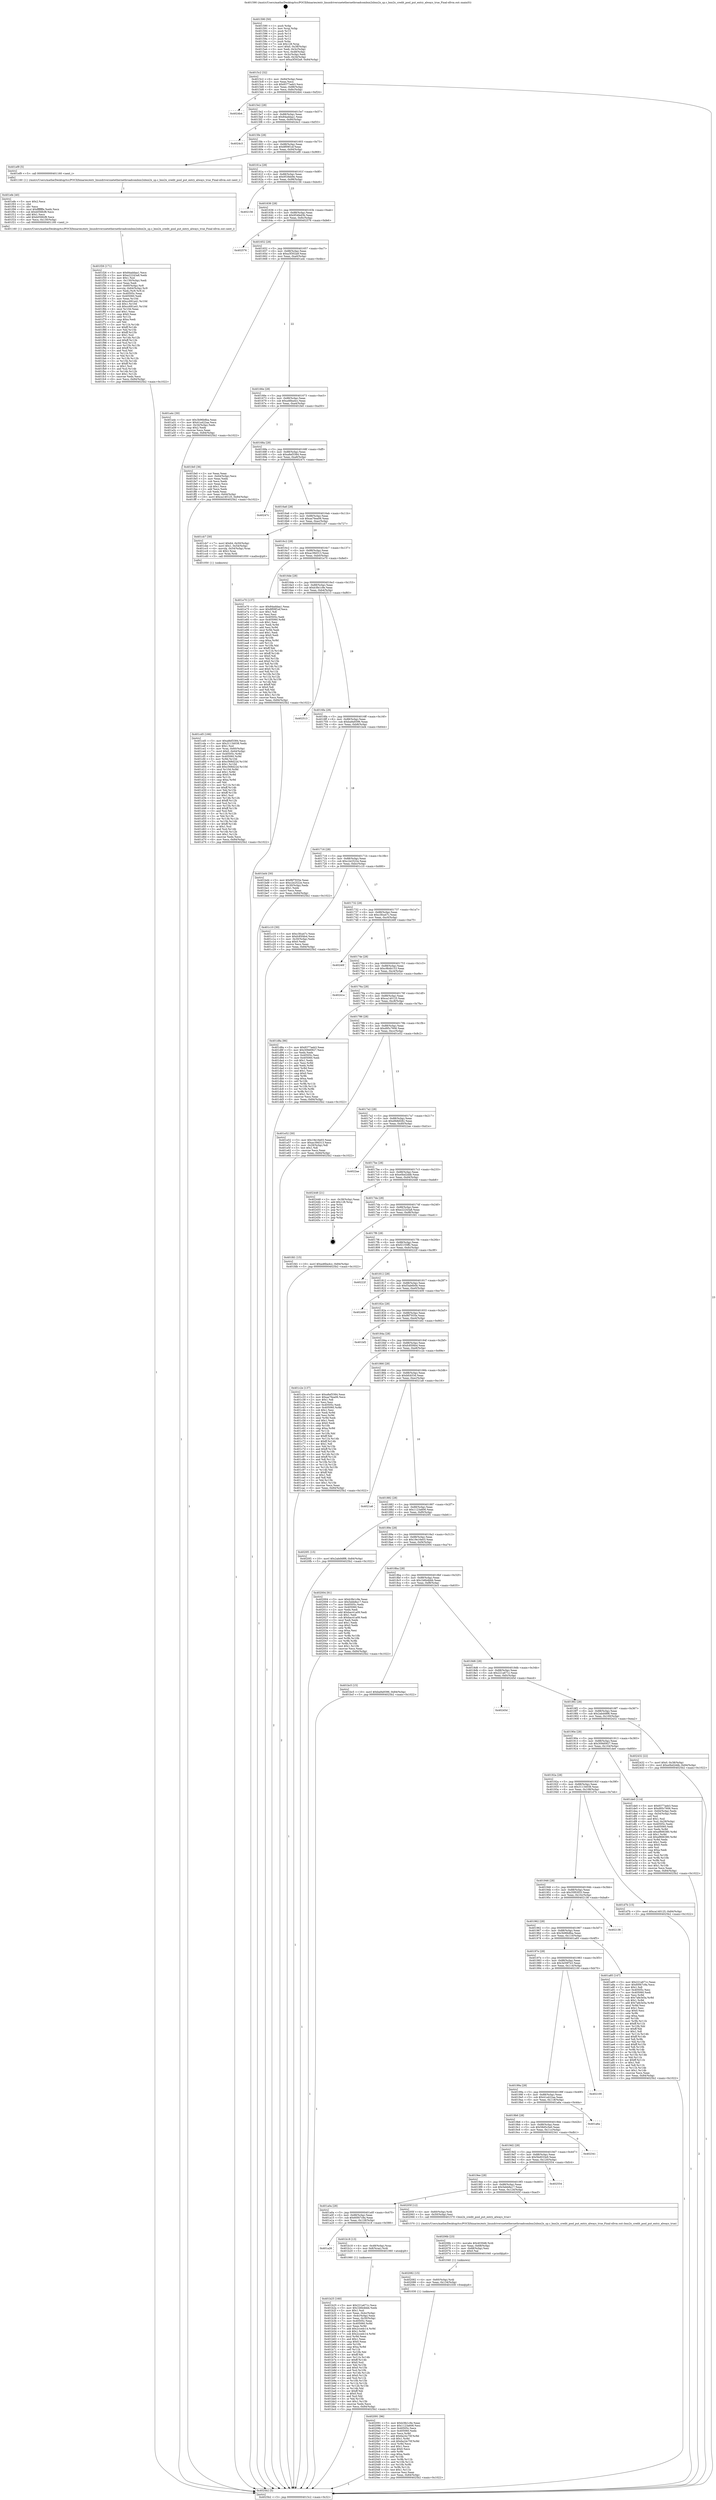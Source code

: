 digraph "0x401590" {
  label = "0x401590 (/mnt/c/Users/mathe/Desktop/tcc/POCII/binaries/extr_linuxdriversnetethernetbroadcombnx2xbnx2x_sp.c_bnx2x_credit_pool_put_entry_always_true_Final-ollvm.out::main(0))"
  labelloc = "t"
  node[shape=record]

  Entry [label="",width=0.3,height=0.3,shape=circle,fillcolor=black,style=filled]
  "0x4015c2" [label="{
     0x4015c2 [32]\l
     | [instrs]\l
     &nbsp;&nbsp;0x4015c2 \<+6\>: mov -0x84(%rbp),%eax\l
     &nbsp;&nbsp;0x4015c8 \<+2\>: mov %eax,%ecx\l
     &nbsp;&nbsp;0x4015ca \<+6\>: sub $0x8377aeb3,%ecx\l
     &nbsp;&nbsp;0x4015d0 \<+6\>: mov %eax,-0x88(%rbp)\l
     &nbsp;&nbsp;0x4015d6 \<+6\>: mov %ecx,-0x8c(%rbp)\l
     &nbsp;&nbsp;0x4015dc \<+6\>: je 00000000004024b4 \<main+0xf24\>\l
  }"]
  "0x4024b4" [label="{
     0x4024b4\l
  }", style=dashed]
  "0x4015e2" [label="{
     0x4015e2 [28]\l
     | [instrs]\l
     &nbsp;&nbsp;0x4015e2 \<+5\>: jmp 00000000004015e7 \<main+0x57\>\l
     &nbsp;&nbsp;0x4015e7 \<+6\>: mov -0x88(%rbp),%eax\l
     &nbsp;&nbsp;0x4015ed \<+5\>: sub $0x84addaa1,%eax\l
     &nbsp;&nbsp;0x4015f2 \<+6\>: mov %eax,-0x90(%rbp)\l
     &nbsp;&nbsp;0x4015f8 \<+6\>: je 00000000004024c3 \<main+0xf33\>\l
  }"]
  Exit [label="",width=0.3,height=0.3,shape=circle,fillcolor=black,style=filled,peripheries=2]
  "0x4024c3" [label="{
     0x4024c3\l
  }", style=dashed]
  "0x4015fe" [label="{
     0x4015fe [28]\l
     | [instrs]\l
     &nbsp;&nbsp;0x4015fe \<+5\>: jmp 0000000000401603 \<main+0x73\>\l
     &nbsp;&nbsp;0x401603 \<+6\>: mov -0x88(%rbp),%eax\l
     &nbsp;&nbsp;0x401609 \<+5\>: sub $0x8f09f1ef,%eax\l
     &nbsp;&nbsp;0x40160e \<+6\>: mov %eax,-0x94(%rbp)\l
     &nbsp;&nbsp;0x401614 \<+6\>: je 0000000000401ef9 \<main+0x969\>\l
  }"]
  "0x402091" [label="{
     0x402091 [96]\l
     | [instrs]\l
     &nbsp;&nbsp;0x402091 \<+5\>: mov $0xb3fe1c9e,%eax\l
     &nbsp;&nbsp;0x402096 \<+5\>: mov $0x1123a606,%esi\l
     &nbsp;&nbsp;0x40209b \<+7\>: mov 0x40505c,%ecx\l
     &nbsp;&nbsp;0x4020a2 \<+7\>: mov 0x405060,%edx\l
     &nbsp;&nbsp;0x4020a9 \<+3\>: mov %ecx,%r8d\l
     &nbsp;&nbsp;0x4020ac \<+7\>: add $0x6a24c70f,%r8d\l
     &nbsp;&nbsp;0x4020b3 \<+4\>: sub $0x1,%r8d\l
     &nbsp;&nbsp;0x4020b7 \<+7\>: sub $0x6a24c70f,%r8d\l
     &nbsp;&nbsp;0x4020be \<+4\>: imul %r8d,%ecx\l
     &nbsp;&nbsp;0x4020c2 \<+3\>: and $0x1,%ecx\l
     &nbsp;&nbsp;0x4020c5 \<+3\>: cmp $0x0,%ecx\l
     &nbsp;&nbsp;0x4020c8 \<+4\>: sete %r9b\l
     &nbsp;&nbsp;0x4020cc \<+3\>: cmp $0xa,%edx\l
     &nbsp;&nbsp;0x4020cf \<+4\>: setl %r10b\l
     &nbsp;&nbsp;0x4020d3 \<+3\>: mov %r9b,%r11b\l
     &nbsp;&nbsp;0x4020d6 \<+3\>: and %r10b,%r11b\l
     &nbsp;&nbsp;0x4020d9 \<+3\>: xor %r10b,%r9b\l
     &nbsp;&nbsp;0x4020dc \<+3\>: or %r9b,%r11b\l
     &nbsp;&nbsp;0x4020df \<+4\>: test $0x1,%r11b\l
     &nbsp;&nbsp;0x4020e3 \<+3\>: cmovne %esi,%eax\l
     &nbsp;&nbsp;0x4020e6 \<+6\>: mov %eax,-0x84(%rbp)\l
     &nbsp;&nbsp;0x4020ec \<+5\>: jmp 00000000004025b2 \<main+0x1022\>\l
  }"]
  "0x401ef9" [label="{
     0x401ef9 [5]\l
     | [instrs]\l
     &nbsp;&nbsp;0x401ef9 \<+5\>: call 0000000000401160 \<next_i\>\l
     | [calls]\l
     &nbsp;&nbsp;0x401160 \{1\} (/mnt/c/Users/mathe/Desktop/tcc/POCII/binaries/extr_linuxdriversnetethernetbroadcombnx2xbnx2x_sp.c_bnx2x_credit_pool_put_entry_always_true_Final-ollvm.out::next_i)\l
  }"]
  "0x40161a" [label="{
     0x40161a [28]\l
     | [instrs]\l
     &nbsp;&nbsp;0x40161a \<+5\>: jmp 000000000040161f \<main+0x8f\>\l
     &nbsp;&nbsp;0x40161f \<+6\>: mov -0x88(%rbp),%eax\l
     &nbsp;&nbsp;0x401625 \<+5\>: sub $0x953feb9e,%eax\l
     &nbsp;&nbsp;0x40162a \<+6\>: mov %eax,-0x98(%rbp)\l
     &nbsp;&nbsp;0x401630 \<+6\>: je 0000000000402156 \<main+0xbc6\>\l
  }"]
  "0x402082" [label="{
     0x402082 [15]\l
     | [instrs]\l
     &nbsp;&nbsp;0x402082 \<+4\>: mov -0x60(%rbp),%rdi\l
     &nbsp;&nbsp;0x402086 \<+6\>: mov %eax,-0x134(%rbp)\l
     &nbsp;&nbsp;0x40208c \<+5\>: call 0000000000401030 \<free@plt\>\l
     | [calls]\l
     &nbsp;&nbsp;0x401030 \{1\} (unknown)\l
  }"]
  "0x402156" [label="{
     0x402156\l
  }", style=dashed]
  "0x401636" [label="{
     0x401636 [28]\l
     | [instrs]\l
     &nbsp;&nbsp;0x401636 \<+5\>: jmp 000000000040163b \<main+0xab\>\l
     &nbsp;&nbsp;0x40163b \<+6\>: mov -0x88(%rbp),%eax\l
     &nbsp;&nbsp;0x401641 \<+5\>: sub $0x954fed3b,%eax\l
     &nbsp;&nbsp;0x401646 \<+6\>: mov %eax,-0x9c(%rbp)\l
     &nbsp;&nbsp;0x40164c \<+6\>: je 0000000000402576 \<main+0xfe6\>\l
  }"]
  "0x40206b" [label="{
     0x40206b [23]\l
     | [instrs]\l
     &nbsp;&nbsp;0x40206b \<+10\>: movabs $0x4030d6,%rdi\l
     &nbsp;&nbsp;0x402075 \<+3\>: mov %eax,-0x68(%rbp)\l
     &nbsp;&nbsp;0x402078 \<+3\>: mov -0x68(%rbp),%esi\l
     &nbsp;&nbsp;0x40207b \<+2\>: mov $0x0,%al\l
     &nbsp;&nbsp;0x40207d \<+5\>: call 0000000000401040 \<printf@plt\>\l
     | [calls]\l
     &nbsp;&nbsp;0x401040 \{1\} (unknown)\l
  }"]
  "0x402576" [label="{
     0x402576\l
  }", style=dashed]
  "0x401652" [label="{
     0x401652 [28]\l
     | [instrs]\l
     &nbsp;&nbsp;0x401652 \<+5\>: jmp 0000000000401657 \<main+0xc7\>\l
     &nbsp;&nbsp;0x401657 \<+6\>: mov -0x88(%rbp),%eax\l
     &nbsp;&nbsp;0x40165d \<+5\>: sub $0xa3f302a9,%eax\l
     &nbsp;&nbsp;0x401662 \<+6\>: mov %eax,-0xa0(%rbp)\l
     &nbsp;&nbsp;0x401668 \<+6\>: je 0000000000401a4c \<main+0x4bc\>\l
  }"]
  "0x401f26" [label="{
     0x401f26 [171]\l
     | [instrs]\l
     &nbsp;&nbsp;0x401f26 \<+5\>: mov $0x84addaa1,%ecx\l
     &nbsp;&nbsp;0x401f2b \<+5\>: mov $0xe22243a8,%edx\l
     &nbsp;&nbsp;0x401f30 \<+3\>: mov $0x1,%sil\l
     &nbsp;&nbsp;0x401f33 \<+6\>: mov -0x130(%rbp),%edi\l
     &nbsp;&nbsp;0x401f39 \<+3\>: imul %eax,%edi\l
     &nbsp;&nbsp;0x401f3c \<+4\>: mov -0x60(%rbp),%r8\l
     &nbsp;&nbsp;0x401f40 \<+4\>: movslq -0x64(%rbp),%r9\l
     &nbsp;&nbsp;0x401f44 \<+4\>: mov %edi,(%r8,%r9,4)\l
     &nbsp;&nbsp;0x401f48 \<+7\>: mov 0x40505c,%eax\l
     &nbsp;&nbsp;0x401f4f \<+7\>: mov 0x405060,%edi\l
     &nbsp;&nbsp;0x401f56 \<+3\>: mov %eax,%r10d\l
     &nbsp;&nbsp;0x401f59 \<+7\>: add $0xcc691a41,%r10d\l
     &nbsp;&nbsp;0x401f60 \<+4\>: sub $0x1,%r10d\l
     &nbsp;&nbsp;0x401f64 \<+7\>: sub $0xcc691a41,%r10d\l
     &nbsp;&nbsp;0x401f6b \<+4\>: imul %r10d,%eax\l
     &nbsp;&nbsp;0x401f6f \<+3\>: and $0x1,%eax\l
     &nbsp;&nbsp;0x401f72 \<+3\>: cmp $0x0,%eax\l
     &nbsp;&nbsp;0x401f75 \<+4\>: sete %r11b\l
     &nbsp;&nbsp;0x401f79 \<+3\>: cmp $0xa,%edi\l
     &nbsp;&nbsp;0x401f7c \<+3\>: setl %bl\l
     &nbsp;&nbsp;0x401f7f \<+3\>: mov %r11b,%r14b\l
     &nbsp;&nbsp;0x401f82 \<+4\>: xor $0xff,%r14b\l
     &nbsp;&nbsp;0x401f86 \<+3\>: mov %bl,%r15b\l
     &nbsp;&nbsp;0x401f89 \<+4\>: xor $0xff,%r15b\l
     &nbsp;&nbsp;0x401f8d \<+4\>: xor $0x1,%sil\l
     &nbsp;&nbsp;0x401f91 \<+3\>: mov %r14b,%r12b\l
     &nbsp;&nbsp;0x401f94 \<+4\>: and $0xff,%r12b\l
     &nbsp;&nbsp;0x401f98 \<+3\>: and %sil,%r11b\l
     &nbsp;&nbsp;0x401f9b \<+3\>: mov %r15b,%r13b\l
     &nbsp;&nbsp;0x401f9e \<+4\>: and $0xff,%r13b\l
     &nbsp;&nbsp;0x401fa2 \<+3\>: and %sil,%bl\l
     &nbsp;&nbsp;0x401fa5 \<+3\>: or %r11b,%r12b\l
     &nbsp;&nbsp;0x401fa8 \<+3\>: or %bl,%r13b\l
     &nbsp;&nbsp;0x401fab \<+3\>: xor %r13b,%r12b\l
     &nbsp;&nbsp;0x401fae \<+3\>: or %r15b,%r14b\l
     &nbsp;&nbsp;0x401fb1 \<+4\>: xor $0xff,%r14b\l
     &nbsp;&nbsp;0x401fb5 \<+4\>: or $0x1,%sil\l
     &nbsp;&nbsp;0x401fb9 \<+3\>: and %sil,%r14b\l
     &nbsp;&nbsp;0x401fbc \<+3\>: or %r14b,%r12b\l
     &nbsp;&nbsp;0x401fbf \<+4\>: test $0x1,%r12b\l
     &nbsp;&nbsp;0x401fc3 \<+3\>: cmovne %edx,%ecx\l
     &nbsp;&nbsp;0x401fc6 \<+6\>: mov %ecx,-0x84(%rbp)\l
     &nbsp;&nbsp;0x401fcc \<+5\>: jmp 00000000004025b2 \<main+0x1022\>\l
  }"]
  "0x401a4c" [label="{
     0x401a4c [30]\l
     | [instrs]\l
     &nbsp;&nbsp;0x401a4c \<+5\>: mov $0x3b96b8ba,%eax\l
     &nbsp;&nbsp;0x401a51 \<+5\>: mov $0x41a422aa,%ecx\l
     &nbsp;&nbsp;0x401a56 \<+3\>: mov -0x34(%rbp),%edx\l
     &nbsp;&nbsp;0x401a59 \<+3\>: cmp $0x2,%edx\l
     &nbsp;&nbsp;0x401a5c \<+3\>: cmovne %ecx,%eax\l
     &nbsp;&nbsp;0x401a5f \<+6\>: mov %eax,-0x84(%rbp)\l
     &nbsp;&nbsp;0x401a65 \<+5\>: jmp 00000000004025b2 \<main+0x1022\>\l
  }"]
  "0x40166e" [label="{
     0x40166e [28]\l
     | [instrs]\l
     &nbsp;&nbsp;0x40166e \<+5\>: jmp 0000000000401673 \<main+0xe3\>\l
     &nbsp;&nbsp;0x401673 \<+6\>: mov -0x88(%rbp),%eax\l
     &nbsp;&nbsp;0x401679 \<+5\>: sub $0xa46ba4cc,%eax\l
     &nbsp;&nbsp;0x40167e \<+6\>: mov %eax,-0xa4(%rbp)\l
     &nbsp;&nbsp;0x401684 \<+6\>: je 0000000000401fe0 \<main+0xa50\>\l
  }"]
  "0x4025b2" [label="{
     0x4025b2 [5]\l
     | [instrs]\l
     &nbsp;&nbsp;0x4025b2 \<+5\>: jmp 00000000004015c2 \<main+0x32\>\l
  }"]
  "0x401590" [label="{
     0x401590 [50]\l
     | [instrs]\l
     &nbsp;&nbsp;0x401590 \<+1\>: push %rbp\l
     &nbsp;&nbsp;0x401591 \<+3\>: mov %rsp,%rbp\l
     &nbsp;&nbsp;0x401594 \<+2\>: push %r15\l
     &nbsp;&nbsp;0x401596 \<+2\>: push %r14\l
     &nbsp;&nbsp;0x401598 \<+2\>: push %r13\l
     &nbsp;&nbsp;0x40159a \<+2\>: push %r12\l
     &nbsp;&nbsp;0x40159c \<+1\>: push %rbx\l
     &nbsp;&nbsp;0x40159d \<+7\>: sub $0x128,%rsp\l
     &nbsp;&nbsp;0x4015a4 \<+7\>: movl $0x0,-0x38(%rbp)\l
     &nbsp;&nbsp;0x4015ab \<+3\>: mov %edi,-0x3c(%rbp)\l
     &nbsp;&nbsp;0x4015ae \<+4\>: mov %rsi,-0x48(%rbp)\l
     &nbsp;&nbsp;0x4015b2 \<+3\>: mov -0x3c(%rbp),%edi\l
     &nbsp;&nbsp;0x4015b5 \<+3\>: mov %edi,-0x34(%rbp)\l
     &nbsp;&nbsp;0x4015b8 \<+10\>: movl $0xa3f302a9,-0x84(%rbp)\l
  }"]
  "0x401efe" [label="{
     0x401efe [40]\l
     | [instrs]\l
     &nbsp;&nbsp;0x401efe \<+5\>: mov $0x2,%ecx\l
     &nbsp;&nbsp;0x401f03 \<+1\>: cltd\l
     &nbsp;&nbsp;0x401f04 \<+2\>: idiv %ecx\l
     &nbsp;&nbsp;0x401f06 \<+6\>: imul $0xfffffffe,%edx,%ecx\l
     &nbsp;&nbsp;0x401f0c \<+6\>: sub $0xb056fcf8,%ecx\l
     &nbsp;&nbsp;0x401f12 \<+3\>: add $0x1,%ecx\l
     &nbsp;&nbsp;0x401f15 \<+6\>: add $0xb056fcf8,%ecx\l
     &nbsp;&nbsp;0x401f1b \<+6\>: mov %ecx,-0x130(%rbp)\l
     &nbsp;&nbsp;0x401f21 \<+5\>: call 0000000000401160 \<next_i\>\l
     | [calls]\l
     &nbsp;&nbsp;0x401160 \{1\} (/mnt/c/Users/mathe/Desktop/tcc/POCII/binaries/extr_linuxdriversnetethernetbroadcombnx2xbnx2x_sp.c_bnx2x_credit_pool_put_entry_always_true_Final-ollvm.out::next_i)\l
  }"]
  "0x401fe0" [label="{
     0x401fe0 [36]\l
     | [instrs]\l
     &nbsp;&nbsp;0x401fe0 \<+2\>: xor %eax,%eax\l
     &nbsp;&nbsp;0x401fe2 \<+3\>: mov -0x64(%rbp),%ecx\l
     &nbsp;&nbsp;0x401fe5 \<+2\>: mov %eax,%edx\l
     &nbsp;&nbsp;0x401fe7 \<+2\>: sub %ecx,%edx\l
     &nbsp;&nbsp;0x401fe9 \<+2\>: mov %eax,%ecx\l
     &nbsp;&nbsp;0x401feb \<+3\>: sub $0x1,%ecx\l
     &nbsp;&nbsp;0x401fee \<+2\>: add %ecx,%edx\l
     &nbsp;&nbsp;0x401ff0 \<+2\>: sub %edx,%eax\l
     &nbsp;&nbsp;0x401ff2 \<+3\>: mov %eax,-0x64(%rbp)\l
     &nbsp;&nbsp;0x401ff5 \<+10\>: movl $0xca140125,-0x84(%rbp)\l
     &nbsp;&nbsp;0x401fff \<+5\>: jmp 00000000004025b2 \<main+0x1022\>\l
  }"]
  "0x40168a" [label="{
     0x40168a [28]\l
     | [instrs]\l
     &nbsp;&nbsp;0x40168a \<+5\>: jmp 000000000040168f \<main+0xff\>\l
     &nbsp;&nbsp;0x40168f \<+6\>: mov -0x88(%rbp),%eax\l
     &nbsp;&nbsp;0x401695 \<+5\>: sub $0xa8ef3384,%eax\l
     &nbsp;&nbsp;0x40169a \<+6\>: mov %eax,-0xa8(%rbp)\l
     &nbsp;&nbsp;0x4016a0 \<+6\>: je 000000000040247c \<main+0xeec\>\l
  }"]
  "0x401cd5" [label="{
     0x401cd5 [166]\l
     | [instrs]\l
     &nbsp;&nbsp;0x401cd5 \<+5\>: mov $0xa8ef3384,%ecx\l
     &nbsp;&nbsp;0x401cda \<+5\>: mov $0x31134038,%edx\l
     &nbsp;&nbsp;0x401cdf \<+3\>: mov $0x1,%sil\l
     &nbsp;&nbsp;0x401ce2 \<+4\>: mov %rax,-0x60(%rbp)\l
     &nbsp;&nbsp;0x401ce6 \<+7\>: movl $0x0,-0x64(%rbp)\l
     &nbsp;&nbsp;0x401ced \<+8\>: mov 0x40505c,%r8d\l
     &nbsp;&nbsp;0x401cf5 \<+8\>: mov 0x405060,%r9d\l
     &nbsp;&nbsp;0x401cfd \<+3\>: mov %r8d,%r10d\l
     &nbsp;&nbsp;0x401d00 \<+7\>: sub $0xc568d22d,%r10d\l
     &nbsp;&nbsp;0x401d07 \<+4\>: sub $0x1,%r10d\l
     &nbsp;&nbsp;0x401d0b \<+7\>: add $0xc568d22d,%r10d\l
     &nbsp;&nbsp;0x401d12 \<+4\>: imul %r10d,%r8d\l
     &nbsp;&nbsp;0x401d16 \<+4\>: and $0x1,%r8d\l
     &nbsp;&nbsp;0x401d1a \<+4\>: cmp $0x0,%r8d\l
     &nbsp;&nbsp;0x401d1e \<+4\>: sete %r11b\l
     &nbsp;&nbsp;0x401d22 \<+4\>: cmp $0xa,%r9d\l
     &nbsp;&nbsp;0x401d26 \<+3\>: setl %bl\l
     &nbsp;&nbsp;0x401d29 \<+3\>: mov %r11b,%r14b\l
     &nbsp;&nbsp;0x401d2c \<+4\>: xor $0xff,%r14b\l
     &nbsp;&nbsp;0x401d30 \<+3\>: mov %bl,%r15b\l
     &nbsp;&nbsp;0x401d33 \<+4\>: xor $0xff,%r15b\l
     &nbsp;&nbsp;0x401d37 \<+4\>: xor $0x1,%sil\l
     &nbsp;&nbsp;0x401d3b \<+3\>: mov %r14b,%r12b\l
     &nbsp;&nbsp;0x401d3e \<+4\>: and $0xff,%r12b\l
     &nbsp;&nbsp;0x401d42 \<+3\>: and %sil,%r11b\l
     &nbsp;&nbsp;0x401d45 \<+3\>: mov %r15b,%r13b\l
     &nbsp;&nbsp;0x401d48 \<+4\>: and $0xff,%r13b\l
     &nbsp;&nbsp;0x401d4c \<+3\>: and %sil,%bl\l
     &nbsp;&nbsp;0x401d4f \<+3\>: or %r11b,%r12b\l
     &nbsp;&nbsp;0x401d52 \<+3\>: or %bl,%r13b\l
     &nbsp;&nbsp;0x401d55 \<+3\>: xor %r13b,%r12b\l
     &nbsp;&nbsp;0x401d58 \<+3\>: or %r15b,%r14b\l
     &nbsp;&nbsp;0x401d5b \<+4\>: xor $0xff,%r14b\l
     &nbsp;&nbsp;0x401d5f \<+4\>: or $0x1,%sil\l
     &nbsp;&nbsp;0x401d63 \<+3\>: and %sil,%r14b\l
     &nbsp;&nbsp;0x401d66 \<+3\>: or %r14b,%r12b\l
     &nbsp;&nbsp;0x401d69 \<+4\>: test $0x1,%r12b\l
     &nbsp;&nbsp;0x401d6d \<+3\>: cmovne %edx,%ecx\l
     &nbsp;&nbsp;0x401d70 \<+6\>: mov %ecx,-0x84(%rbp)\l
     &nbsp;&nbsp;0x401d76 \<+5\>: jmp 00000000004025b2 \<main+0x1022\>\l
  }"]
  "0x40247c" [label="{
     0x40247c\l
  }", style=dashed]
  "0x4016a6" [label="{
     0x4016a6 [28]\l
     | [instrs]\l
     &nbsp;&nbsp;0x4016a6 \<+5\>: jmp 00000000004016ab \<main+0x11b\>\l
     &nbsp;&nbsp;0x4016ab \<+6\>: mov -0x88(%rbp),%eax\l
     &nbsp;&nbsp;0x4016b1 \<+5\>: sub $0xaa76ea06,%eax\l
     &nbsp;&nbsp;0x4016b6 \<+6\>: mov %eax,-0xac(%rbp)\l
     &nbsp;&nbsp;0x4016bc \<+6\>: je 0000000000401cb7 \<main+0x727\>\l
  }"]
  "0x401b25" [label="{
     0x401b25 [160]\l
     | [instrs]\l
     &nbsp;&nbsp;0x401b25 \<+5\>: mov $0x221a671c,%ecx\l
     &nbsp;&nbsp;0x401b2a \<+5\>: mov $0x1b6b4bbb,%edx\l
     &nbsp;&nbsp;0x401b2f \<+3\>: mov $0x1,%sil\l
     &nbsp;&nbsp;0x401b32 \<+3\>: mov %eax,-0x4c(%rbp)\l
     &nbsp;&nbsp;0x401b35 \<+3\>: mov -0x4c(%rbp),%eax\l
     &nbsp;&nbsp;0x401b38 \<+3\>: mov %eax,-0x30(%rbp)\l
     &nbsp;&nbsp;0x401b3b \<+7\>: mov 0x40505c,%eax\l
     &nbsp;&nbsp;0x401b42 \<+8\>: mov 0x405060,%r8d\l
     &nbsp;&nbsp;0x401b4a \<+3\>: mov %eax,%r9d\l
     &nbsp;&nbsp;0x401b4d \<+7\>: add $0x2ccedc14,%r9d\l
     &nbsp;&nbsp;0x401b54 \<+4\>: sub $0x1,%r9d\l
     &nbsp;&nbsp;0x401b58 \<+7\>: sub $0x2ccedc14,%r9d\l
     &nbsp;&nbsp;0x401b5f \<+4\>: imul %r9d,%eax\l
     &nbsp;&nbsp;0x401b63 \<+3\>: and $0x1,%eax\l
     &nbsp;&nbsp;0x401b66 \<+3\>: cmp $0x0,%eax\l
     &nbsp;&nbsp;0x401b69 \<+4\>: sete %r10b\l
     &nbsp;&nbsp;0x401b6d \<+4\>: cmp $0xa,%r8d\l
     &nbsp;&nbsp;0x401b71 \<+4\>: setl %r11b\l
     &nbsp;&nbsp;0x401b75 \<+3\>: mov %r10b,%bl\l
     &nbsp;&nbsp;0x401b78 \<+3\>: xor $0xff,%bl\l
     &nbsp;&nbsp;0x401b7b \<+3\>: mov %r11b,%r14b\l
     &nbsp;&nbsp;0x401b7e \<+4\>: xor $0xff,%r14b\l
     &nbsp;&nbsp;0x401b82 \<+4\>: xor $0x0,%sil\l
     &nbsp;&nbsp;0x401b86 \<+3\>: mov %bl,%r15b\l
     &nbsp;&nbsp;0x401b89 \<+4\>: and $0x0,%r15b\l
     &nbsp;&nbsp;0x401b8d \<+3\>: and %sil,%r10b\l
     &nbsp;&nbsp;0x401b90 \<+3\>: mov %r14b,%r12b\l
     &nbsp;&nbsp;0x401b93 \<+4\>: and $0x0,%r12b\l
     &nbsp;&nbsp;0x401b97 \<+3\>: and %sil,%r11b\l
     &nbsp;&nbsp;0x401b9a \<+3\>: or %r10b,%r15b\l
     &nbsp;&nbsp;0x401b9d \<+3\>: or %r11b,%r12b\l
     &nbsp;&nbsp;0x401ba0 \<+3\>: xor %r12b,%r15b\l
     &nbsp;&nbsp;0x401ba3 \<+3\>: or %r14b,%bl\l
     &nbsp;&nbsp;0x401ba6 \<+3\>: xor $0xff,%bl\l
     &nbsp;&nbsp;0x401ba9 \<+4\>: or $0x0,%sil\l
     &nbsp;&nbsp;0x401bad \<+3\>: and %sil,%bl\l
     &nbsp;&nbsp;0x401bb0 \<+3\>: or %bl,%r15b\l
     &nbsp;&nbsp;0x401bb3 \<+4\>: test $0x1,%r15b\l
     &nbsp;&nbsp;0x401bb7 \<+3\>: cmovne %edx,%ecx\l
     &nbsp;&nbsp;0x401bba \<+6\>: mov %ecx,-0x84(%rbp)\l
     &nbsp;&nbsp;0x401bc0 \<+5\>: jmp 00000000004025b2 \<main+0x1022\>\l
  }"]
  "0x401cb7" [label="{
     0x401cb7 [30]\l
     | [instrs]\l
     &nbsp;&nbsp;0x401cb7 \<+7\>: movl $0x64,-0x50(%rbp)\l
     &nbsp;&nbsp;0x401cbe \<+7\>: movl $0x1,-0x54(%rbp)\l
     &nbsp;&nbsp;0x401cc5 \<+4\>: movslq -0x54(%rbp),%rax\l
     &nbsp;&nbsp;0x401cc9 \<+4\>: shl $0x2,%rax\l
     &nbsp;&nbsp;0x401ccd \<+3\>: mov %rax,%rdi\l
     &nbsp;&nbsp;0x401cd0 \<+5\>: call 0000000000401050 \<malloc@plt\>\l
     | [calls]\l
     &nbsp;&nbsp;0x401050 \{1\} (unknown)\l
  }"]
  "0x4016c2" [label="{
     0x4016c2 [28]\l
     | [instrs]\l
     &nbsp;&nbsp;0x4016c2 \<+5\>: jmp 00000000004016c7 \<main+0x137\>\l
     &nbsp;&nbsp;0x4016c7 \<+6\>: mov -0x88(%rbp),%eax\l
     &nbsp;&nbsp;0x4016cd \<+5\>: sub $0xac39d313,%eax\l
     &nbsp;&nbsp;0x4016d2 \<+6\>: mov %eax,-0xb0(%rbp)\l
     &nbsp;&nbsp;0x4016d8 \<+6\>: je 0000000000401e70 \<main+0x8e0\>\l
  }"]
  "0x401a26" [label="{
     0x401a26\l
  }", style=dashed]
  "0x401e70" [label="{
     0x401e70 [137]\l
     | [instrs]\l
     &nbsp;&nbsp;0x401e70 \<+5\>: mov $0x84addaa1,%eax\l
     &nbsp;&nbsp;0x401e75 \<+5\>: mov $0x8f09f1ef,%ecx\l
     &nbsp;&nbsp;0x401e7a \<+2\>: mov $0x1,%dl\l
     &nbsp;&nbsp;0x401e7c \<+2\>: xor %esi,%esi\l
     &nbsp;&nbsp;0x401e7e \<+7\>: mov 0x40505c,%edi\l
     &nbsp;&nbsp;0x401e85 \<+8\>: mov 0x405060,%r8d\l
     &nbsp;&nbsp;0x401e8d \<+3\>: sub $0x1,%esi\l
     &nbsp;&nbsp;0x401e90 \<+3\>: mov %edi,%r9d\l
     &nbsp;&nbsp;0x401e93 \<+3\>: add %esi,%r9d\l
     &nbsp;&nbsp;0x401e96 \<+4\>: imul %r9d,%edi\l
     &nbsp;&nbsp;0x401e9a \<+3\>: and $0x1,%edi\l
     &nbsp;&nbsp;0x401e9d \<+3\>: cmp $0x0,%edi\l
     &nbsp;&nbsp;0x401ea0 \<+4\>: sete %r10b\l
     &nbsp;&nbsp;0x401ea4 \<+4\>: cmp $0xa,%r8d\l
     &nbsp;&nbsp;0x401ea8 \<+4\>: setl %r11b\l
     &nbsp;&nbsp;0x401eac \<+3\>: mov %r10b,%bl\l
     &nbsp;&nbsp;0x401eaf \<+3\>: xor $0xff,%bl\l
     &nbsp;&nbsp;0x401eb2 \<+3\>: mov %r11b,%r14b\l
     &nbsp;&nbsp;0x401eb5 \<+4\>: xor $0xff,%r14b\l
     &nbsp;&nbsp;0x401eb9 \<+3\>: xor $0x0,%dl\l
     &nbsp;&nbsp;0x401ebc \<+3\>: mov %bl,%r15b\l
     &nbsp;&nbsp;0x401ebf \<+4\>: and $0x0,%r15b\l
     &nbsp;&nbsp;0x401ec3 \<+3\>: and %dl,%r10b\l
     &nbsp;&nbsp;0x401ec6 \<+3\>: mov %r14b,%r12b\l
     &nbsp;&nbsp;0x401ec9 \<+4\>: and $0x0,%r12b\l
     &nbsp;&nbsp;0x401ecd \<+3\>: and %dl,%r11b\l
     &nbsp;&nbsp;0x401ed0 \<+3\>: or %r10b,%r15b\l
     &nbsp;&nbsp;0x401ed3 \<+3\>: or %r11b,%r12b\l
     &nbsp;&nbsp;0x401ed6 \<+3\>: xor %r12b,%r15b\l
     &nbsp;&nbsp;0x401ed9 \<+3\>: or %r14b,%bl\l
     &nbsp;&nbsp;0x401edc \<+3\>: xor $0xff,%bl\l
     &nbsp;&nbsp;0x401edf \<+3\>: or $0x0,%dl\l
     &nbsp;&nbsp;0x401ee2 \<+2\>: and %dl,%bl\l
     &nbsp;&nbsp;0x401ee4 \<+3\>: or %bl,%r15b\l
     &nbsp;&nbsp;0x401ee7 \<+4\>: test $0x1,%r15b\l
     &nbsp;&nbsp;0x401eeb \<+3\>: cmovne %ecx,%eax\l
     &nbsp;&nbsp;0x401eee \<+6\>: mov %eax,-0x84(%rbp)\l
     &nbsp;&nbsp;0x401ef4 \<+5\>: jmp 00000000004025b2 \<main+0x1022\>\l
  }"]
  "0x4016de" [label="{
     0x4016de [28]\l
     | [instrs]\l
     &nbsp;&nbsp;0x4016de \<+5\>: jmp 00000000004016e3 \<main+0x153\>\l
     &nbsp;&nbsp;0x4016e3 \<+6\>: mov -0x88(%rbp),%eax\l
     &nbsp;&nbsp;0x4016e9 \<+5\>: sub $0xb3fe1c9e,%eax\l
     &nbsp;&nbsp;0x4016ee \<+6\>: mov %eax,-0xb4(%rbp)\l
     &nbsp;&nbsp;0x4016f4 \<+6\>: je 0000000000402513 \<main+0xf83\>\l
  }"]
  "0x401b18" [label="{
     0x401b18 [13]\l
     | [instrs]\l
     &nbsp;&nbsp;0x401b18 \<+4\>: mov -0x48(%rbp),%rax\l
     &nbsp;&nbsp;0x401b1c \<+4\>: mov 0x8(%rax),%rdi\l
     &nbsp;&nbsp;0x401b20 \<+5\>: call 0000000000401060 \<atoi@plt\>\l
     | [calls]\l
     &nbsp;&nbsp;0x401060 \{1\} (unknown)\l
  }"]
  "0x402513" [label="{
     0x402513\l
  }", style=dashed]
  "0x4016fa" [label="{
     0x4016fa [28]\l
     | [instrs]\l
     &nbsp;&nbsp;0x4016fa \<+5\>: jmp 00000000004016ff \<main+0x16f\>\l
     &nbsp;&nbsp;0x4016ff \<+6\>: mov -0x88(%rbp),%eax\l
     &nbsp;&nbsp;0x401705 \<+5\>: sub $0xba9a9396,%eax\l
     &nbsp;&nbsp;0x40170a \<+6\>: mov %eax,-0xb8(%rbp)\l
     &nbsp;&nbsp;0x401710 \<+6\>: je 0000000000401bd4 \<main+0x644\>\l
  }"]
  "0x401a0a" [label="{
     0x401a0a [28]\l
     | [instrs]\l
     &nbsp;&nbsp;0x401a0a \<+5\>: jmp 0000000000401a0f \<main+0x47f\>\l
     &nbsp;&nbsp;0x401a0f \<+6\>: mov -0x88(%rbp),%eax\l
     &nbsp;&nbsp;0x401a15 \<+5\>: sub $0x60f47c9a,%eax\l
     &nbsp;&nbsp;0x401a1a \<+6\>: mov %eax,-0x128(%rbp)\l
     &nbsp;&nbsp;0x401a20 \<+6\>: je 0000000000401b18 \<main+0x588\>\l
  }"]
  "0x401bd4" [label="{
     0x401bd4 [30]\l
     | [instrs]\l
     &nbsp;&nbsp;0x401bd4 \<+5\>: mov $0xf6f7935e,%eax\l
     &nbsp;&nbsp;0x401bd9 \<+5\>: mov $0xc2e2522e,%ecx\l
     &nbsp;&nbsp;0x401bde \<+3\>: mov -0x30(%rbp),%edx\l
     &nbsp;&nbsp;0x401be1 \<+3\>: cmp $0x1,%edx\l
     &nbsp;&nbsp;0x401be4 \<+3\>: cmovl %ecx,%eax\l
     &nbsp;&nbsp;0x401be7 \<+6\>: mov %eax,-0x84(%rbp)\l
     &nbsp;&nbsp;0x401bed \<+5\>: jmp 00000000004025b2 \<main+0x1022\>\l
  }"]
  "0x401716" [label="{
     0x401716 [28]\l
     | [instrs]\l
     &nbsp;&nbsp;0x401716 \<+5\>: jmp 000000000040171b \<main+0x18b\>\l
     &nbsp;&nbsp;0x40171b \<+6\>: mov -0x88(%rbp),%eax\l
     &nbsp;&nbsp;0x401721 \<+5\>: sub $0xc2e2522e,%eax\l
     &nbsp;&nbsp;0x401726 \<+6\>: mov %eax,-0xbc(%rbp)\l
     &nbsp;&nbsp;0x40172c \<+6\>: je 0000000000401c10 \<main+0x680\>\l
  }"]
  "0x40205f" [label="{
     0x40205f [12]\l
     | [instrs]\l
     &nbsp;&nbsp;0x40205f \<+4\>: mov -0x60(%rbp),%rdi\l
     &nbsp;&nbsp;0x402063 \<+3\>: mov -0x50(%rbp),%esi\l
     &nbsp;&nbsp;0x402066 \<+5\>: call 0000000000401570 \<bnx2x_credit_pool_put_entry_always_true\>\l
     | [calls]\l
     &nbsp;&nbsp;0x401570 \{1\} (/mnt/c/Users/mathe/Desktop/tcc/POCII/binaries/extr_linuxdriversnetethernetbroadcombnx2xbnx2x_sp.c_bnx2x_credit_pool_put_entry_always_true_Final-ollvm.out::bnx2x_credit_pool_put_entry_always_true)\l
  }"]
  "0x401c10" [label="{
     0x401c10 [30]\l
     | [instrs]\l
     &nbsp;&nbsp;0x401c10 \<+5\>: mov $0xc3fca47c,%eax\l
     &nbsp;&nbsp;0x401c15 \<+5\>: mov $0xfc85f4b4,%ecx\l
     &nbsp;&nbsp;0x401c1a \<+3\>: mov -0x30(%rbp),%edx\l
     &nbsp;&nbsp;0x401c1d \<+3\>: cmp $0x0,%edx\l
     &nbsp;&nbsp;0x401c20 \<+3\>: cmove %ecx,%eax\l
     &nbsp;&nbsp;0x401c23 \<+6\>: mov %eax,-0x84(%rbp)\l
     &nbsp;&nbsp;0x401c29 \<+5\>: jmp 00000000004025b2 \<main+0x1022\>\l
  }"]
  "0x401732" [label="{
     0x401732 [28]\l
     | [instrs]\l
     &nbsp;&nbsp;0x401732 \<+5\>: jmp 0000000000401737 \<main+0x1a7\>\l
     &nbsp;&nbsp;0x401737 \<+6\>: mov -0x88(%rbp),%eax\l
     &nbsp;&nbsp;0x40173d \<+5\>: sub $0xc3fca47c,%eax\l
     &nbsp;&nbsp;0x401742 \<+6\>: mov %eax,-0xc0(%rbp)\l
     &nbsp;&nbsp;0x401748 \<+6\>: je 000000000040240f \<main+0xe7f\>\l
  }"]
  "0x4019ee" [label="{
     0x4019ee [28]\l
     | [instrs]\l
     &nbsp;&nbsp;0x4019ee \<+5\>: jmp 00000000004019f3 \<main+0x463\>\l
     &nbsp;&nbsp;0x4019f3 \<+6\>: mov -0x88(%rbp),%eax\l
     &nbsp;&nbsp;0x4019f9 \<+5\>: sub $0x5ebb8a17,%eax\l
     &nbsp;&nbsp;0x4019fe \<+6\>: mov %eax,-0x124(%rbp)\l
     &nbsp;&nbsp;0x401a04 \<+6\>: je 000000000040205f \<main+0xacf\>\l
  }"]
  "0x40240f" [label="{
     0x40240f\l
  }", style=dashed]
  "0x40174e" [label="{
     0x40174e [28]\l
     | [instrs]\l
     &nbsp;&nbsp;0x40174e \<+5\>: jmp 0000000000401753 \<main+0x1c3\>\l
     &nbsp;&nbsp;0x401753 \<+6\>: mov -0x88(%rbp),%eax\l
     &nbsp;&nbsp;0x401759 \<+5\>: sub $0xc9b4b153,%eax\l
     &nbsp;&nbsp;0x40175e \<+6\>: mov %eax,-0xc4(%rbp)\l
     &nbsp;&nbsp;0x401764 \<+6\>: je 000000000040241e \<main+0xe8e\>\l
  }"]
  "0x402554" [label="{
     0x402554\l
  }", style=dashed]
  "0x40241e" [label="{
     0x40241e\l
  }", style=dashed]
  "0x40176a" [label="{
     0x40176a [28]\l
     | [instrs]\l
     &nbsp;&nbsp;0x40176a \<+5\>: jmp 000000000040176f \<main+0x1df\>\l
     &nbsp;&nbsp;0x40176f \<+6\>: mov -0x88(%rbp),%eax\l
     &nbsp;&nbsp;0x401775 \<+5\>: sub $0xca140125,%eax\l
     &nbsp;&nbsp;0x40177a \<+6\>: mov %eax,-0xc8(%rbp)\l
     &nbsp;&nbsp;0x401780 \<+6\>: je 0000000000401d8a \<main+0x7fa\>\l
  }"]
  "0x4019d2" [label="{
     0x4019d2 [28]\l
     | [instrs]\l
     &nbsp;&nbsp;0x4019d2 \<+5\>: jmp 00000000004019d7 \<main+0x447\>\l
     &nbsp;&nbsp;0x4019d7 \<+6\>: mov -0x88(%rbp),%eax\l
     &nbsp;&nbsp;0x4019dd \<+5\>: sub $0x5bd033e9,%eax\l
     &nbsp;&nbsp;0x4019e2 \<+6\>: mov %eax,-0x120(%rbp)\l
     &nbsp;&nbsp;0x4019e8 \<+6\>: je 0000000000402554 \<main+0xfc4\>\l
  }"]
  "0x401d8a" [label="{
     0x401d8a [86]\l
     | [instrs]\l
     &nbsp;&nbsp;0x401d8a \<+5\>: mov $0x8377aeb3,%eax\l
     &nbsp;&nbsp;0x401d8f \<+5\>: mov $0x309d0927,%ecx\l
     &nbsp;&nbsp;0x401d94 \<+2\>: xor %edx,%edx\l
     &nbsp;&nbsp;0x401d96 \<+7\>: mov 0x40505c,%esi\l
     &nbsp;&nbsp;0x401d9d \<+7\>: mov 0x405060,%edi\l
     &nbsp;&nbsp;0x401da4 \<+3\>: sub $0x1,%edx\l
     &nbsp;&nbsp;0x401da7 \<+3\>: mov %esi,%r8d\l
     &nbsp;&nbsp;0x401daa \<+3\>: add %edx,%r8d\l
     &nbsp;&nbsp;0x401dad \<+4\>: imul %r8d,%esi\l
     &nbsp;&nbsp;0x401db1 \<+3\>: and $0x1,%esi\l
     &nbsp;&nbsp;0x401db4 \<+3\>: cmp $0x0,%esi\l
     &nbsp;&nbsp;0x401db7 \<+4\>: sete %r9b\l
     &nbsp;&nbsp;0x401dbb \<+3\>: cmp $0xa,%edi\l
     &nbsp;&nbsp;0x401dbe \<+4\>: setl %r10b\l
     &nbsp;&nbsp;0x401dc2 \<+3\>: mov %r9b,%r11b\l
     &nbsp;&nbsp;0x401dc5 \<+3\>: and %r10b,%r11b\l
     &nbsp;&nbsp;0x401dc8 \<+3\>: xor %r10b,%r9b\l
     &nbsp;&nbsp;0x401dcb \<+3\>: or %r9b,%r11b\l
     &nbsp;&nbsp;0x401dce \<+4\>: test $0x1,%r11b\l
     &nbsp;&nbsp;0x401dd2 \<+3\>: cmovne %ecx,%eax\l
     &nbsp;&nbsp;0x401dd5 \<+6\>: mov %eax,-0x84(%rbp)\l
     &nbsp;&nbsp;0x401ddb \<+5\>: jmp 00000000004025b2 \<main+0x1022\>\l
  }"]
  "0x401786" [label="{
     0x401786 [28]\l
     | [instrs]\l
     &nbsp;&nbsp;0x401786 \<+5\>: jmp 000000000040178b \<main+0x1fb\>\l
     &nbsp;&nbsp;0x40178b \<+6\>: mov -0x88(%rbp),%eax\l
     &nbsp;&nbsp;0x401791 \<+5\>: sub $0xd95c7606,%eax\l
     &nbsp;&nbsp;0x401796 \<+6\>: mov %eax,-0xcc(%rbp)\l
     &nbsp;&nbsp;0x40179c \<+6\>: je 0000000000401e52 \<main+0x8c2\>\l
  }"]
  "0x402341" [label="{
     0x402341\l
  }", style=dashed]
  "0x401e52" [label="{
     0x401e52 [30]\l
     | [instrs]\l
     &nbsp;&nbsp;0x401e52 \<+5\>: mov $0x19e16e03,%eax\l
     &nbsp;&nbsp;0x401e57 \<+5\>: mov $0xac39d313,%ecx\l
     &nbsp;&nbsp;0x401e5c \<+3\>: mov -0x29(%rbp),%dl\l
     &nbsp;&nbsp;0x401e5f \<+3\>: test $0x1,%dl\l
     &nbsp;&nbsp;0x401e62 \<+3\>: cmovne %ecx,%eax\l
     &nbsp;&nbsp;0x401e65 \<+6\>: mov %eax,-0x84(%rbp)\l
     &nbsp;&nbsp;0x401e6b \<+5\>: jmp 00000000004025b2 \<main+0x1022\>\l
  }"]
  "0x4017a2" [label="{
     0x4017a2 [28]\l
     | [instrs]\l
     &nbsp;&nbsp;0x4017a2 \<+5\>: jmp 00000000004017a7 \<main+0x217\>\l
     &nbsp;&nbsp;0x4017a7 \<+6\>: mov -0x88(%rbp),%eax\l
     &nbsp;&nbsp;0x4017ad \<+5\>: sub $0xd9dbf282,%eax\l
     &nbsp;&nbsp;0x4017b2 \<+6\>: mov %eax,-0xd0(%rbp)\l
     &nbsp;&nbsp;0x4017b8 \<+6\>: je 00000000004022ae \<main+0xd1e\>\l
  }"]
  "0x4019b6" [label="{
     0x4019b6 [28]\l
     | [instrs]\l
     &nbsp;&nbsp;0x4019b6 \<+5\>: jmp 00000000004019bb \<main+0x42b\>\l
     &nbsp;&nbsp;0x4019bb \<+6\>: mov -0x88(%rbp),%eax\l
     &nbsp;&nbsp;0x4019c1 \<+5\>: sub $0x58d5c5e0,%eax\l
     &nbsp;&nbsp;0x4019c6 \<+6\>: mov %eax,-0x11c(%rbp)\l
     &nbsp;&nbsp;0x4019cc \<+6\>: je 0000000000402341 \<main+0xdb1\>\l
  }"]
  "0x4022ae" [label="{
     0x4022ae\l
  }", style=dashed]
  "0x4017be" [label="{
     0x4017be [28]\l
     | [instrs]\l
     &nbsp;&nbsp;0x4017be \<+5\>: jmp 00000000004017c3 \<main+0x233\>\l
     &nbsp;&nbsp;0x4017c3 \<+6\>: mov -0x88(%rbp),%eax\l
     &nbsp;&nbsp;0x4017c9 \<+5\>: sub $0xe0bd2ddb,%eax\l
     &nbsp;&nbsp;0x4017ce \<+6\>: mov %eax,-0xd4(%rbp)\l
     &nbsp;&nbsp;0x4017d4 \<+6\>: je 0000000000402448 \<main+0xeb8\>\l
  }"]
  "0x401a6a" [label="{
     0x401a6a\l
  }", style=dashed]
  "0x402448" [label="{
     0x402448 [21]\l
     | [instrs]\l
     &nbsp;&nbsp;0x402448 \<+3\>: mov -0x38(%rbp),%eax\l
     &nbsp;&nbsp;0x40244b \<+7\>: add $0x128,%rsp\l
     &nbsp;&nbsp;0x402452 \<+1\>: pop %rbx\l
     &nbsp;&nbsp;0x402453 \<+2\>: pop %r12\l
     &nbsp;&nbsp;0x402455 \<+2\>: pop %r13\l
     &nbsp;&nbsp;0x402457 \<+2\>: pop %r14\l
     &nbsp;&nbsp;0x402459 \<+2\>: pop %r15\l
     &nbsp;&nbsp;0x40245b \<+1\>: pop %rbp\l
     &nbsp;&nbsp;0x40245c \<+1\>: ret\l
  }"]
  "0x4017da" [label="{
     0x4017da [28]\l
     | [instrs]\l
     &nbsp;&nbsp;0x4017da \<+5\>: jmp 00000000004017df \<main+0x24f\>\l
     &nbsp;&nbsp;0x4017df \<+6\>: mov -0x88(%rbp),%eax\l
     &nbsp;&nbsp;0x4017e5 \<+5\>: sub $0xe22243a8,%eax\l
     &nbsp;&nbsp;0x4017ea \<+6\>: mov %eax,-0xd8(%rbp)\l
     &nbsp;&nbsp;0x4017f0 \<+6\>: je 0000000000401fd1 \<main+0xa41\>\l
  }"]
  "0x40199a" [label="{
     0x40199a [28]\l
     | [instrs]\l
     &nbsp;&nbsp;0x40199a \<+5\>: jmp 000000000040199f \<main+0x40f\>\l
     &nbsp;&nbsp;0x40199f \<+6\>: mov -0x88(%rbp),%eax\l
     &nbsp;&nbsp;0x4019a5 \<+5\>: sub $0x41a422aa,%eax\l
     &nbsp;&nbsp;0x4019aa \<+6\>: mov %eax,-0x118(%rbp)\l
     &nbsp;&nbsp;0x4019b0 \<+6\>: je 0000000000401a6a \<main+0x4da\>\l
  }"]
  "0x401fd1" [label="{
     0x401fd1 [15]\l
     | [instrs]\l
     &nbsp;&nbsp;0x401fd1 \<+10\>: movl $0xa46ba4cc,-0x84(%rbp)\l
     &nbsp;&nbsp;0x401fdb \<+5\>: jmp 00000000004025b2 \<main+0x1022\>\l
  }"]
  "0x4017f6" [label="{
     0x4017f6 [28]\l
     | [instrs]\l
     &nbsp;&nbsp;0x4017f6 \<+5\>: jmp 00000000004017fb \<main+0x26b\>\l
     &nbsp;&nbsp;0x4017fb \<+6\>: mov -0x88(%rbp),%eax\l
     &nbsp;&nbsp;0x401801 \<+5\>: sub $0xf2155ff2,%eax\l
     &nbsp;&nbsp;0x401806 \<+6\>: mov %eax,-0xdc(%rbp)\l
     &nbsp;&nbsp;0x40180c \<+6\>: je 000000000040222f \<main+0xc9f\>\l
  }"]
  "0x402100" [label="{
     0x402100\l
  }", style=dashed]
  "0x40222f" [label="{
     0x40222f\l
  }", style=dashed]
  "0x401812" [label="{
     0x401812 [28]\l
     | [instrs]\l
     &nbsp;&nbsp;0x401812 \<+5\>: jmp 0000000000401817 \<main+0x287\>\l
     &nbsp;&nbsp;0x401817 \<+6\>: mov -0x88(%rbp),%eax\l
     &nbsp;&nbsp;0x40181d \<+5\>: sub $0xf3ab6b0b,%eax\l
     &nbsp;&nbsp;0x401822 \<+6\>: mov %eax,-0xe0(%rbp)\l
     &nbsp;&nbsp;0x401828 \<+6\>: je 0000000000402400 \<main+0xe70\>\l
  }"]
  "0x40197e" [label="{
     0x40197e [28]\l
     | [instrs]\l
     &nbsp;&nbsp;0x40197e \<+5\>: jmp 0000000000401983 \<main+0x3f3\>\l
     &nbsp;&nbsp;0x401983 \<+6\>: mov -0x88(%rbp),%eax\l
     &nbsp;&nbsp;0x401989 \<+5\>: sub $0x3e59f7e3,%eax\l
     &nbsp;&nbsp;0x40198e \<+6\>: mov %eax,-0x114(%rbp)\l
     &nbsp;&nbsp;0x401994 \<+6\>: je 0000000000402100 \<main+0xb70\>\l
  }"]
  "0x402400" [label="{
     0x402400\l
  }", style=dashed]
  "0x40182e" [label="{
     0x40182e [28]\l
     | [instrs]\l
     &nbsp;&nbsp;0x40182e \<+5\>: jmp 0000000000401833 \<main+0x2a3\>\l
     &nbsp;&nbsp;0x401833 \<+6\>: mov -0x88(%rbp),%eax\l
     &nbsp;&nbsp;0x401839 \<+5\>: sub $0xf6f7935e,%eax\l
     &nbsp;&nbsp;0x40183e \<+6\>: mov %eax,-0xe4(%rbp)\l
     &nbsp;&nbsp;0x401844 \<+6\>: je 0000000000401bf2 \<main+0x662\>\l
  }"]
  "0x401a85" [label="{
     0x401a85 [147]\l
     | [instrs]\l
     &nbsp;&nbsp;0x401a85 \<+5\>: mov $0x221a671c,%eax\l
     &nbsp;&nbsp;0x401a8a \<+5\>: mov $0x60f47c9a,%ecx\l
     &nbsp;&nbsp;0x401a8f \<+2\>: mov $0x1,%dl\l
     &nbsp;&nbsp;0x401a91 \<+7\>: mov 0x40505c,%esi\l
     &nbsp;&nbsp;0x401a98 \<+7\>: mov 0x405060,%edi\l
     &nbsp;&nbsp;0x401a9f \<+3\>: mov %esi,%r8d\l
     &nbsp;&nbsp;0x401aa2 \<+7\>: sub $0x7afe3e5a,%r8d\l
     &nbsp;&nbsp;0x401aa9 \<+4\>: sub $0x1,%r8d\l
     &nbsp;&nbsp;0x401aad \<+7\>: add $0x7afe3e5a,%r8d\l
     &nbsp;&nbsp;0x401ab4 \<+4\>: imul %r8d,%esi\l
     &nbsp;&nbsp;0x401ab8 \<+3\>: and $0x1,%esi\l
     &nbsp;&nbsp;0x401abb \<+3\>: cmp $0x0,%esi\l
     &nbsp;&nbsp;0x401abe \<+4\>: sete %r9b\l
     &nbsp;&nbsp;0x401ac2 \<+3\>: cmp $0xa,%edi\l
     &nbsp;&nbsp;0x401ac5 \<+4\>: setl %r10b\l
     &nbsp;&nbsp;0x401ac9 \<+3\>: mov %r9b,%r11b\l
     &nbsp;&nbsp;0x401acc \<+4\>: xor $0xff,%r11b\l
     &nbsp;&nbsp;0x401ad0 \<+3\>: mov %r10b,%bl\l
     &nbsp;&nbsp;0x401ad3 \<+3\>: xor $0xff,%bl\l
     &nbsp;&nbsp;0x401ad6 \<+3\>: xor $0x1,%dl\l
     &nbsp;&nbsp;0x401ad9 \<+3\>: mov %r11b,%r14b\l
     &nbsp;&nbsp;0x401adc \<+4\>: and $0xff,%r14b\l
     &nbsp;&nbsp;0x401ae0 \<+3\>: and %dl,%r9b\l
     &nbsp;&nbsp;0x401ae3 \<+3\>: mov %bl,%r15b\l
     &nbsp;&nbsp;0x401ae6 \<+4\>: and $0xff,%r15b\l
     &nbsp;&nbsp;0x401aea \<+3\>: and %dl,%r10b\l
     &nbsp;&nbsp;0x401aed \<+3\>: or %r9b,%r14b\l
     &nbsp;&nbsp;0x401af0 \<+3\>: or %r10b,%r15b\l
     &nbsp;&nbsp;0x401af3 \<+3\>: xor %r15b,%r14b\l
     &nbsp;&nbsp;0x401af6 \<+3\>: or %bl,%r11b\l
     &nbsp;&nbsp;0x401af9 \<+4\>: xor $0xff,%r11b\l
     &nbsp;&nbsp;0x401afd \<+3\>: or $0x1,%dl\l
     &nbsp;&nbsp;0x401b00 \<+3\>: and %dl,%r11b\l
     &nbsp;&nbsp;0x401b03 \<+3\>: or %r11b,%r14b\l
     &nbsp;&nbsp;0x401b06 \<+4\>: test $0x1,%r14b\l
     &nbsp;&nbsp;0x401b0a \<+3\>: cmovne %ecx,%eax\l
     &nbsp;&nbsp;0x401b0d \<+6\>: mov %eax,-0x84(%rbp)\l
     &nbsp;&nbsp;0x401b13 \<+5\>: jmp 00000000004025b2 \<main+0x1022\>\l
  }"]
  "0x401bf2" [label="{
     0x401bf2\l
  }", style=dashed]
  "0x40184a" [label="{
     0x40184a [28]\l
     | [instrs]\l
     &nbsp;&nbsp;0x40184a \<+5\>: jmp 000000000040184f \<main+0x2bf\>\l
     &nbsp;&nbsp;0x40184f \<+6\>: mov -0x88(%rbp),%eax\l
     &nbsp;&nbsp;0x401855 \<+5\>: sub $0xfc85f4b4,%eax\l
     &nbsp;&nbsp;0x40185a \<+6\>: mov %eax,-0xe8(%rbp)\l
     &nbsp;&nbsp;0x401860 \<+6\>: je 0000000000401c2e \<main+0x69e\>\l
  }"]
  "0x401962" [label="{
     0x401962 [28]\l
     | [instrs]\l
     &nbsp;&nbsp;0x401962 \<+5\>: jmp 0000000000401967 \<main+0x3d7\>\l
     &nbsp;&nbsp;0x401967 \<+6\>: mov -0x88(%rbp),%eax\l
     &nbsp;&nbsp;0x40196d \<+5\>: sub $0x3b96b8ba,%eax\l
     &nbsp;&nbsp;0x401972 \<+6\>: mov %eax,-0x110(%rbp)\l
     &nbsp;&nbsp;0x401978 \<+6\>: je 0000000000401a85 \<main+0x4f5\>\l
  }"]
  "0x401c2e" [label="{
     0x401c2e [137]\l
     | [instrs]\l
     &nbsp;&nbsp;0x401c2e \<+5\>: mov $0xa8ef3384,%eax\l
     &nbsp;&nbsp;0x401c33 \<+5\>: mov $0xaa76ea06,%ecx\l
     &nbsp;&nbsp;0x401c38 \<+2\>: mov $0x1,%dl\l
     &nbsp;&nbsp;0x401c3a \<+2\>: xor %esi,%esi\l
     &nbsp;&nbsp;0x401c3c \<+7\>: mov 0x40505c,%edi\l
     &nbsp;&nbsp;0x401c43 \<+8\>: mov 0x405060,%r8d\l
     &nbsp;&nbsp;0x401c4b \<+3\>: sub $0x1,%esi\l
     &nbsp;&nbsp;0x401c4e \<+3\>: mov %edi,%r9d\l
     &nbsp;&nbsp;0x401c51 \<+3\>: add %esi,%r9d\l
     &nbsp;&nbsp;0x401c54 \<+4\>: imul %r9d,%edi\l
     &nbsp;&nbsp;0x401c58 \<+3\>: and $0x1,%edi\l
     &nbsp;&nbsp;0x401c5b \<+3\>: cmp $0x0,%edi\l
     &nbsp;&nbsp;0x401c5e \<+4\>: sete %r10b\l
     &nbsp;&nbsp;0x401c62 \<+4\>: cmp $0xa,%r8d\l
     &nbsp;&nbsp;0x401c66 \<+4\>: setl %r11b\l
     &nbsp;&nbsp;0x401c6a \<+3\>: mov %r10b,%bl\l
     &nbsp;&nbsp;0x401c6d \<+3\>: xor $0xff,%bl\l
     &nbsp;&nbsp;0x401c70 \<+3\>: mov %r11b,%r14b\l
     &nbsp;&nbsp;0x401c73 \<+4\>: xor $0xff,%r14b\l
     &nbsp;&nbsp;0x401c77 \<+3\>: xor $0x1,%dl\l
     &nbsp;&nbsp;0x401c7a \<+3\>: mov %bl,%r15b\l
     &nbsp;&nbsp;0x401c7d \<+4\>: and $0xff,%r15b\l
     &nbsp;&nbsp;0x401c81 \<+3\>: and %dl,%r10b\l
     &nbsp;&nbsp;0x401c84 \<+3\>: mov %r14b,%r12b\l
     &nbsp;&nbsp;0x401c87 \<+4\>: and $0xff,%r12b\l
     &nbsp;&nbsp;0x401c8b \<+3\>: and %dl,%r11b\l
     &nbsp;&nbsp;0x401c8e \<+3\>: or %r10b,%r15b\l
     &nbsp;&nbsp;0x401c91 \<+3\>: or %r11b,%r12b\l
     &nbsp;&nbsp;0x401c94 \<+3\>: xor %r12b,%r15b\l
     &nbsp;&nbsp;0x401c97 \<+3\>: or %r14b,%bl\l
     &nbsp;&nbsp;0x401c9a \<+3\>: xor $0xff,%bl\l
     &nbsp;&nbsp;0x401c9d \<+3\>: or $0x1,%dl\l
     &nbsp;&nbsp;0x401ca0 \<+2\>: and %dl,%bl\l
     &nbsp;&nbsp;0x401ca2 \<+3\>: or %bl,%r15b\l
     &nbsp;&nbsp;0x401ca5 \<+4\>: test $0x1,%r15b\l
     &nbsp;&nbsp;0x401ca9 \<+3\>: cmovne %ecx,%eax\l
     &nbsp;&nbsp;0x401cac \<+6\>: mov %eax,-0x84(%rbp)\l
     &nbsp;&nbsp;0x401cb2 \<+5\>: jmp 00000000004025b2 \<main+0x1022\>\l
  }"]
  "0x401866" [label="{
     0x401866 [28]\l
     | [instrs]\l
     &nbsp;&nbsp;0x401866 \<+5\>: jmp 000000000040186b \<main+0x2db\>\l
     &nbsp;&nbsp;0x40186b \<+6\>: mov -0x88(%rbp),%eax\l
     &nbsp;&nbsp;0x401871 \<+5\>: sub $0xbfcb53d,%eax\l
     &nbsp;&nbsp;0x401876 \<+6\>: mov %eax,-0xec(%rbp)\l
     &nbsp;&nbsp;0x40187c \<+6\>: je 00000000004021a6 \<main+0xc16\>\l
  }"]
  "0x402138" [label="{
     0x402138\l
  }", style=dashed]
  "0x4021a6" [label="{
     0x4021a6\l
  }", style=dashed]
  "0x401882" [label="{
     0x401882 [28]\l
     | [instrs]\l
     &nbsp;&nbsp;0x401882 \<+5\>: jmp 0000000000401887 \<main+0x2f7\>\l
     &nbsp;&nbsp;0x401887 \<+6\>: mov -0x88(%rbp),%eax\l
     &nbsp;&nbsp;0x40188d \<+5\>: sub $0x1123a606,%eax\l
     &nbsp;&nbsp;0x401892 \<+6\>: mov %eax,-0xf0(%rbp)\l
     &nbsp;&nbsp;0x401898 \<+6\>: je 00000000004020f1 \<main+0xb61\>\l
  }"]
  "0x401946" [label="{
     0x401946 [28]\l
     | [instrs]\l
     &nbsp;&nbsp;0x401946 \<+5\>: jmp 000000000040194b \<main+0x3bb\>\l
     &nbsp;&nbsp;0x40194b \<+6\>: mov -0x88(%rbp),%eax\l
     &nbsp;&nbsp;0x401951 \<+5\>: sub $0x35f03f33,%eax\l
     &nbsp;&nbsp;0x401956 \<+6\>: mov %eax,-0x10c(%rbp)\l
     &nbsp;&nbsp;0x40195c \<+6\>: je 0000000000402138 \<main+0xba8\>\l
  }"]
  "0x4020f1" [label="{
     0x4020f1 [15]\l
     | [instrs]\l
     &nbsp;&nbsp;0x4020f1 \<+10\>: movl $0x2abd48f6,-0x84(%rbp)\l
     &nbsp;&nbsp;0x4020fb \<+5\>: jmp 00000000004025b2 \<main+0x1022\>\l
  }"]
  "0x40189e" [label="{
     0x40189e [28]\l
     | [instrs]\l
     &nbsp;&nbsp;0x40189e \<+5\>: jmp 00000000004018a3 \<main+0x313\>\l
     &nbsp;&nbsp;0x4018a3 \<+6\>: mov -0x88(%rbp),%eax\l
     &nbsp;&nbsp;0x4018a9 \<+5\>: sub $0x19e16e03,%eax\l
     &nbsp;&nbsp;0x4018ae \<+6\>: mov %eax,-0xf4(%rbp)\l
     &nbsp;&nbsp;0x4018b4 \<+6\>: je 0000000000402004 \<main+0xa74\>\l
  }"]
  "0x401d7b" [label="{
     0x401d7b [15]\l
     | [instrs]\l
     &nbsp;&nbsp;0x401d7b \<+10\>: movl $0xca140125,-0x84(%rbp)\l
     &nbsp;&nbsp;0x401d85 \<+5\>: jmp 00000000004025b2 \<main+0x1022\>\l
  }"]
  "0x402004" [label="{
     0x402004 [91]\l
     | [instrs]\l
     &nbsp;&nbsp;0x402004 \<+5\>: mov $0xb3fe1c9e,%eax\l
     &nbsp;&nbsp;0x402009 \<+5\>: mov $0x5ebb8a17,%ecx\l
     &nbsp;&nbsp;0x40200e \<+7\>: mov 0x40505c,%edx\l
     &nbsp;&nbsp;0x402015 \<+7\>: mov 0x405060,%esi\l
     &nbsp;&nbsp;0x40201c \<+2\>: mov %edx,%edi\l
     &nbsp;&nbsp;0x40201e \<+6\>: add $0xbac41a09,%edi\l
     &nbsp;&nbsp;0x402024 \<+3\>: sub $0x1,%edi\l
     &nbsp;&nbsp;0x402027 \<+6\>: sub $0xbac41a09,%edi\l
     &nbsp;&nbsp;0x40202d \<+3\>: imul %edi,%edx\l
     &nbsp;&nbsp;0x402030 \<+3\>: and $0x1,%edx\l
     &nbsp;&nbsp;0x402033 \<+3\>: cmp $0x0,%edx\l
     &nbsp;&nbsp;0x402036 \<+4\>: sete %r8b\l
     &nbsp;&nbsp;0x40203a \<+3\>: cmp $0xa,%esi\l
     &nbsp;&nbsp;0x40203d \<+4\>: setl %r9b\l
     &nbsp;&nbsp;0x402041 \<+3\>: mov %r8b,%r10b\l
     &nbsp;&nbsp;0x402044 \<+3\>: and %r9b,%r10b\l
     &nbsp;&nbsp;0x402047 \<+3\>: xor %r9b,%r8b\l
     &nbsp;&nbsp;0x40204a \<+3\>: or %r8b,%r10b\l
     &nbsp;&nbsp;0x40204d \<+4\>: test $0x1,%r10b\l
     &nbsp;&nbsp;0x402051 \<+3\>: cmovne %ecx,%eax\l
     &nbsp;&nbsp;0x402054 \<+6\>: mov %eax,-0x84(%rbp)\l
     &nbsp;&nbsp;0x40205a \<+5\>: jmp 00000000004025b2 \<main+0x1022\>\l
  }"]
  "0x4018ba" [label="{
     0x4018ba [28]\l
     | [instrs]\l
     &nbsp;&nbsp;0x4018ba \<+5\>: jmp 00000000004018bf \<main+0x32f\>\l
     &nbsp;&nbsp;0x4018bf \<+6\>: mov -0x88(%rbp),%eax\l
     &nbsp;&nbsp;0x4018c5 \<+5\>: sub $0x1b6b4bbb,%eax\l
     &nbsp;&nbsp;0x4018ca \<+6\>: mov %eax,-0xf8(%rbp)\l
     &nbsp;&nbsp;0x4018d0 \<+6\>: je 0000000000401bc5 \<main+0x635\>\l
  }"]
  "0x40192a" [label="{
     0x40192a [28]\l
     | [instrs]\l
     &nbsp;&nbsp;0x40192a \<+5\>: jmp 000000000040192f \<main+0x39f\>\l
     &nbsp;&nbsp;0x40192f \<+6\>: mov -0x88(%rbp),%eax\l
     &nbsp;&nbsp;0x401935 \<+5\>: sub $0x31134038,%eax\l
     &nbsp;&nbsp;0x40193a \<+6\>: mov %eax,-0x108(%rbp)\l
     &nbsp;&nbsp;0x401940 \<+6\>: je 0000000000401d7b \<main+0x7eb\>\l
  }"]
  "0x401bc5" [label="{
     0x401bc5 [15]\l
     | [instrs]\l
     &nbsp;&nbsp;0x401bc5 \<+10\>: movl $0xba9a9396,-0x84(%rbp)\l
     &nbsp;&nbsp;0x401bcf \<+5\>: jmp 00000000004025b2 \<main+0x1022\>\l
  }"]
  "0x4018d6" [label="{
     0x4018d6 [28]\l
     | [instrs]\l
     &nbsp;&nbsp;0x4018d6 \<+5\>: jmp 00000000004018db \<main+0x34b\>\l
     &nbsp;&nbsp;0x4018db \<+6\>: mov -0x88(%rbp),%eax\l
     &nbsp;&nbsp;0x4018e1 \<+5\>: sub $0x221a671c,%eax\l
     &nbsp;&nbsp;0x4018e6 \<+6\>: mov %eax,-0xfc(%rbp)\l
     &nbsp;&nbsp;0x4018ec \<+6\>: je 000000000040245d \<main+0xecd\>\l
  }"]
  "0x401de0" [label="{
     0x401de0 [114]\l
     | [instrs]\l
     &nbsp;&nbsp;0x401de0 \<+5\>: mov $0x8377aeb3,%eax\l
     &nbsp;&nbsp;0x401de5 \<+5\>: mov $0xd95c7606,%ecx\l
     &nbsp;&nbsp;0x401dea \<+3\>: mov -0x64(%rbp),%edx\l
     &nbsp;&nbsp;0x401ded \<+3\>: cmp -0x54(%rbp),%edx\l
     &nbsp;&nbsp;0x401df0 \<+4\>: setl %sil\l
     &nbsp;&nbsp;0x401df4 \<+4\>: and $0x1,%sil\l
     &nbsp;&nbsp;0x401df8 \<+4\>: mov %sil,-0x29(%rbp)\l
     &nbsp;&nbsp;0x401dfc \<+7\>: mov 0x40505c,%edx\l
     &nbsp;&nbsp;0x401e03 \<+7\>: mov 0x405060,%edi\l
     &nbsp;&nbsp;0x401e0a \<+3\>: mov %edx,%r8d\l
     &nbsp;&nbsp;0x401e0d \<+7\>: add $0xef666380,%r8d\l
     &nbsp;&nbsp;0x401e14 \<+4\>: sub $0x1,%r8d\l
     &nbsp;&nbsp;0x401e18 \<+7\>: sub $0xef666380,%r8d\l
     &nbsp;&nbsp;0x401e1f \<+4\>: imul %r8d,%edx\l
     &nbsp;&nbsp;0x401e23 \<+3\>: and $0x1,%edx\l
     &nbsp;&nbsp;0x401e26 \<+3\>: cmp $0x0,%edx\l
     &nbsp;&nbsp;0x401e29 \<+4\>: sete %sil\l
     &nbsp;&nbsp;0x401e2d \<+3\>: cmp $0xa,%edi\l
     &nbsp;&nbsp;0x401e30 \<+4\>: setl %r9b\l
     &nbsp;&nbsp;0x401e34 \<+3\>: mov %sil,%r10b\l
     &nbsp;&nbsp;0x401e37 \<+3\>: and %r9b,%r10b\l
     &nbsp;&nbsp;0x401e3a \<+3\>: xor %r9b,%sil\l
     &nbsp;&nbsp;0x401e3d \<+3\>: or %sil,%r10b\l
     &nbsp;&nbsp;0x401e40 \<+4\>: test $0x1,%r10b\l
     &nbsp;&nbsp;0x401e44 \<+3\>: cmovne %ecx,%eax\l
     &nbsp;&nbsp;0x401e47 \<+6\>: mov %eax,-0x84(%rbp)\l
     &nbsp;&nbsp;0x401e4d \<+5\>: jmp 00000000004025b2 \<main+0x1022\>\l
  }"]
  "0x40245d" [label="{
     0x40245d\l
  }", style=dashed]
  "0x4018f2" [label="{
     0x4018f2 [28]\l
     | [instrs]\l
     &nbsp;&nbsp;0x4018f2 \<+5\>: jmp 00000000004018f7 \<main+0x367\>\l
     &nbsp;&nbsp;0x4018f7 \<+6\>: mov -0x88(%rbp),%eax\l
     &nbsp;&nbsp;0x4018fd \<+5\>: sub $0x2abd48f6,%eax\l
     &nbsp;&nbsp;0x401902 \<+6\>: mov %eax,-0x100(%rbp)\l
     &nbsp;&nbsp;0x401908 \<+6\>: je 0000000000402432 \<main+0xea2\>\l
  }"]
  "0x40190e" [label="{
     0x40190e [28]\l
     | [instrs]\l
     &nbsp;&nbsp;0x40190e \<+5\>: jmp 0000000000401913 \<main+0x383\>\l
     &nbsp;&nbsp;0x401913 \<+6\>: mov -0x88(%rbp),%eax\l
     &nbsp;&nbsp;0x401919 \<+5\>: sub $0x309d0927,%eax\l
     &nbsp;&nbsp;0x40191e \<+6\>: mov %eax,-0x104(%rbp)\l
     &nbsp;&nbsp;0x401924 \<+6\>: je 0000000000401de0 \<main+0x850\>\l
  }"]
  "0x402432" [label="{
     0x402432 [22]\l
     | [instrs]\l
     &nbsp;&nbsp;0x402432 \<+7\>: movl $0x0,-0x38(%rbp)\l
     &nbsp;&nbsp;0x402439 \<+10\>: movl $0xe0bd2ddb,-0x84(%rbp)\l
     &nbsp;&nbsp;0x402443 \<+5\>: jmp 00000000004025b2 \<main+0x1022\>\l
  }"]
  Entry -> "0x401590" [label=" 1"]
  "0x4015c2" -> "0x4024b4" [label=" 0"]
  "0x4015c2" -> "0x4015e2" [label=" 24"]
  "0x402448" -> Exit [label=" 1"]
  "0x4015e2" -> "0x4024c3" [label=" 0"]
  "0x4015e2" -> "0x4015fe" [label=" 24"]
  "0x402432" -> "0x4025b2" [label=" 1"]
  "0x4015fe" -> "0x401ef9" [label=" 1"]
  "0x4015fe" -> "0x40161a" [label=" 23"]
  "0x4020f1" -> "0x4025b2" [label=" 1"]
  "0x40161a" -> "0x402156" [label=" 0"]
  "0x40161a" -> "0x401636" [label=" 23"]
  "0x402091" -> "0x4025b2" [label=" 1"]
  "0x401636" -> "0x402576" [label=" 0"]
  "0x401636" -> "0x401652" [label=" 23"]
  "0x402082" -> "0x402091" [label=" 1"]
  "0x401652" -> "0x401a4c" [label=" 1"]
  "0x401652" -> "0x40166e" [label=" 22"]
  "0x401a4c" -> "0x4025b2" [label=" 1"]
  "0x401590" -> "0x4015c2" [label=" 1"]
  "0x4025b2" -> "0x4015c2" [label=" 23"]
  "0x40206b" -> "0x402082" [label=" 1"]
  "0x40166e" -> "0x401fe0" [label=" 1"]
  "0x40166e" -> "0x40168a" [label=" 21"]
  "0x40205f" -> "0x40206b" [label=" 1"]
  "0x40168a" -> "0x40247c" [label=" 0"]
  "0x40168a" -> "0x4016a6" [label=" 21"]
  "0x402004" -> "0x4025b2" [label=" 1"]
  "0x4016a6" -> "0x401cb7" [label=" 1"]
  "0x4016a6" -> "0x4016c2" [label=" 20"]
  "0x401fe0" -> "0x4025b2" [label=" 1"]
  "0x4016c2" -> "0x401e70" [label=" 1"]
  "0x4016c2" -> "0x4016de" [label=" 19"]
  "0x401fd1" -> "0x4025b2" [label=" 1"]
  "0x4016de" -> "0x402513" [label=" 0"]
  "0x4016de" -> "0x4016fa" [label=" 19"]
  "0x401f26" -> "0x4025b2" [label=" 1"]
  "0x4016fa" -> "0x401bd4" [label=" 1"]
  "0x4016fa" -> "0x401716" [label=" 18"]
  "0x401ef9" -> "0x401efe" [label=" 1"]
  "0x401716" -> "0x401c10" [label=" 1"]
  "0x401716" -> "0x401732" [label=" 17"]
  "0x401e70" -> "0x4025b2" [label=" 1"]
  "0x401732" -> "0x40240f" [label=" 0"]
  "0x401732" -> "0x40174e" [label=" 17"]
  "0x401de0" -> "0x4025b2" [label=" 2"]
  "0x40174e" -> "0x40241e" [label=" 0"]
  "0x40174e" -> "0x40176a" [label=" 17"]
  "0x401d8a" -> "0x4025b2" [label=" 2"]
  "0x40176a" -> "0x401d8a" [label=" 2"]
  "0x40176a" -> "0x401786" [label=" 15"]
  "0x401cd5" -> "0x4025b2" [label=" 1"]
  "0x401786" -> "0x401e52" [label=" 2"]
  "0x401786" -> "0x4017a2" [label=" 13"]
  "0x401cb7" -> "0x401cd5" [label=" 1"]
  "0x4017a2" -> "0x4022ae" [label=" 0"]
  "0x4017a2" -> "0x4017be" [label=" 13"]
  "0x401c10" -> "0x4025b2" [label=" 1"]
  "0x4017be" -> "0x402448" [label=" 1"]
  "0x4017be" -> "0x4017da" [label=" 12"]
  "0x401bd4" -> "0x4025b2" [label=" 1"]
  "0x4017da" -> "0x401fd1" [label=" 1"]
  "0x4017da" -> "0x4017f6" [label=" 11"]
  "0x401b25" -> "0x4025b2" [label=" 1"]
  "0x4017f6" -> "0x40222f" [label=" 0"]
  "0x4017f6" -> "0x401812" [label=" 11"]
  "0x401b18" -> "0x401b25" [label=" 1"]
  "0x401812" -> "0x402400" [label=" 0"]
  "0x401812" -> "0x40182e" [label=" 11"]
  "0x401a0a" -> "0x401b18" [label=" 1"]
  "0x40182e" -> "0x401bf2" [label=" 0"]
  "0x40182e" -> "0x40184a" [label=" 11"]
  "0x401efe" -> "0x401f26" [label=" 1"]
  "0x40184a" -> "0x401c2e" [label=" 1"]
  "0x40184a" -> "0x401866" [label=" 10"]
  "0x4019ee" -> "0x40205f" [label=" 1"]
  "0x401866" -> "0x4021a6" [label=" 0"]
  "0x401866" -> "0x401882" [label=" 10"]
  "0x401e52" -> "0x4025b2" [label=" 2"]
  "0x401882" -> "0x4020f1" [label=" 1"]
  "0x401882" -> "0x40189e" [label=" 9"]
  "0x4019d2" -> "0x402554" [label=" 0"]
  "0x40189e" -> "0x402004" [label=" 1"]
  "0x40189e" -> "0x4018ba" [label=" 8"]
  "0x401d7b" -> "0x4025b2" [label=" 1"]
  "0x4018ba" -> "0x401bc5" [label=" 1"]
  "0x4018ba" -> "0x4018d6" [label=" 7"]
  "0x4019b6" -> "0x402341" [label=" 0"]
  "0x4018d6" -> "0x40245d" [label=" 0"]
  "0x4018d6" -> "0x4018f2" [label=" 7"]
  "0x401c2e" -> "0x4025b2" [label=" 1"]
  "0x4018f2" -> "0x402432" [label=" 1"]
  "0x4018f2" -> "0x40190e" [label=" 6"]
  "0x40199a" -> "0x4019b6" [label=" 2"]
  "0x40190e" -> "0x401de0" [label=" 2"]
  "0x40190e" -> "0x40192a" [label=" 4"]
  "0x4019b6" -> "0x4019d2" [label=" 2"]
  "0x40192a" -> "0x401d7b" [label=" 1"]
  "0x40192a" -> "0x401946" [label=" 3"]
  "0x4019d2" -> "0x4019ee" [label=" 2"]
  "0x401946" -> "0x402138" [label=" 0"]
  "0x401946" -> "0x401962" [label=" 3"]
  "0x4019ee" -> "0x401a0a" [label=" 1"]
  "0x401962" -> "0x401a85" [label=" 1"]
  "0x401962" -> "0x40197e" [label=" 2"]
  "0x401a85" -> "0x4025b2" [label=" 1"]
  "0x401a0a" -> "0x401a26" [label=" 0"]
  "0x40197e" -> "0x402100" [label=" 0"]
  "0x40197e" -> "0x40199a" [label=" 2"]
  "0x401bc5" -> "0x4025b2" [label=" 1"]
  "0x40199a" -> "0x401a6a" [label=" 0"]
}
